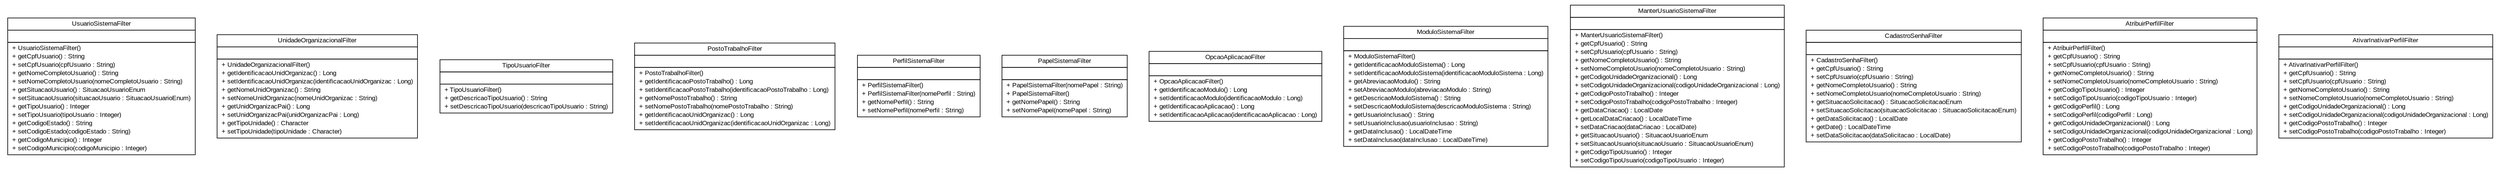#!/usr/local/bin/dot
#
# Class diagram 
# Generated by UMLGraph version R5_6 (http://www.umlgraph.org/)
#

digraph G {
	edge [fontname="arial",fontsize=10,labelfontname="arial",labelfontsize=10];
	node [fontname="arial",fontsize=10,shape=plaintext];
	nodesep=0.25;
	ranksep=0.5;
	// br.gov.to.sefaz.seg.business.gestao.service.filter.UsuarioSistemaFilter
	c88360 [label=<<table title="br.gov.to.sefaz.seg.business.gestao.service.filter.UsuarioSistemaFilter" border="0" cellborder="1" cellspacing="0" cellpadding="2" port="p" href="./UsuarioSistemaFilter.html">
		<tr><td><table border="0" cellspacing="0" cellpadding="1">
<tr><td align="center" balign="center"> UsuarioSistemaFilter </td></tr>
		</table></td></tr>
		<tr><td><table border="0" cellspacing="0" cellpadding="1">
<tr><td align="left" balign="left">  </td></tr>
		</table></td></tr>
		<tr><td><table border="0" cellspacing="0" cellpadding="1">
<tr><td align="left" balign="left"> + UsuarioSistemaFilter() </td></tr>
<tr><td align="left" balign="left"> + getCpfUsuario() : String </td></tr>
<tr><td align="left" balign="left"> + setCpfUsuario(cpfUsuario : String) </td></tr>
<tr><td align="left" balign="left"> + getNomeCompletoUsuario() : String </td></tr>
<tr><td align="left" balign="left"> + setNomeCompletoUsuario(nomeCompletoUsuario : String) </td></tr>
<tr><td align="left" balign="left"> + getSituacaoUsuario() : SituacaoUsuarioEnum </td></tr>
<tr><td align="left" balign="left"> + setSituacaoUsuario(situacaoUsuario : SituacaoUsuarioEnum) </td></tr>
<tr><td align="left" balign="left"> + getTipoUsuario() : Integer </td></tr>
<tr><td align="left" balign="left"> + setTipoUsuario(tipoUsuario : Integer) </td></tr>
<tr><td align="left" balign="left"> + getCodigoEstado() : String </td></tr>
<tr><td align="left" balign="left"> + setCodigoEstado(codigoEstado : String) </td></tr>
<tr><td align="left" balign="left"> + getCodigoMunicipio() : Integer </td></tr>
<tr><td align="left" balign="left"> + setCodigoMunicipio(codigoMunicipio : Integer) </td></tr>
		</table></td></tr>
		</table>>, URL="./UsuarioSistemaFilter.html", fontname="arial", fontcolor="black", fontsize=10.0];
	// br.gov.to.sefaz.seg.business.gestao.service.filter.UnidadeOrganizacionalFilter
	c88361 [label=<<table title="br.gov.to.sefaz.seg.business.gestao.service.filter.UnidadeOrganizacionalFilter" border="0" cellborder="1" cellspacing="0" cellpadding="2" port="p" href="./UnidadeOrganizacionalFilter.html">
		<tr><td><table border="0" cellspacing="0" cellpadding="1">
<tr><td align="center" balign="center"> UnidadeOrganizacionalFilter </td></tr>
		</table></td></tr>
		<tr><td><table border="0" cellspacing="0" cellpadding="1">
<tr><td align="left" balign="left">  </td></tr>
		</table></td></tr>
		<tr><td><table border="0" cellspacing="0" cellpadding="1">
<tr><td align="left" balign="left"> + UnidadeOrganizacionalFilter() </td></tr>
<tr><td align="left" balign="left"> + getIdentificacaoUnidOrganizac() : Long </td></tr>
<tr><td align="left" balign="left"> + setIdentificacaoUnidOrganizac(identificacaoUnidOrganizac : Long) </td></tr>
<tr><td align="left" balign="left"> + getNomeUnidOrganizac() : String </td></tr>
<tr><td align="left" balign="left"> + setNomeUnidOrganizac(nomeUnidOrganizac : String) </td></tr>
<tr><td align="left" balign="left"> + getUnidOrganizacPai() : Long </td></tr>
<tr><td align="left" balign="left"> + setUnidOrganizacPai(unidOrganizacPai : Long) </td></tr>
<tr><td align="left" balign="left"> + getTipoUnidade() : Character </td></tr>
<tr><td align="left" balign="left"> + setTipoUnidade(tipoUnidade : Character) </td></tr>
		</table></td></tr>
		</table>>, URL="./UnidadeOrganizacionalFilter.html", fontname="arial", fontcolor="black", fontsize=10.0];
	// br.gov.to.sefaz.seg.business.gestao.service.filter.TipoUsuarioFilter
	c88362 [label=<<table title="br.gov.to.sefaz.seg.business.gestao.service.filter.TipoUsuarioFilter" border="0" cellborder="1" cellspacing="0" cellpadding="2" port="p" href="./TipoUsuarioFilter.html">
		<tr><td><table border="0" cellspacing="0" cellpadding="1">
<tr><td align="center" balign="center"> TipoUsuarioFilter </td></tr>
		</table></td></tr>
		<tr><td><table border="0" cellspacing="0" cellpadding="1">
<tr><td align="left" balign="left">  </td></tr>
		</table></td></tr>
		<tr><td><table border="0" cellspacing="0" cellpadding="1">
<tr><td align="left" balign="left"> + TipoUsuarioFilter() </td></tr>
<tr><td align="left" balign="left"> + getDescricaoTipoUsuario() : String </td></tr>
<tr><td align="left" balign="left"> + setDescricaoTipoUsuario(descricaoTipoUsuario : String) </td></tr>
		</table></td></tr>
		</table>>, URL="./TipoUsuarioFilter.html", fontname="arial", fontcolor="black", fontsize=10.0];
	// br.gov.to.sefaz.seg.business.gestao.service.filter.PostoTrabalhoFilter
	c88363 [label=<<table title="br.gov.to.sefaz.seg.business.gestao.service.filter.PostoTrabalhoFilter" border="0" cellborder="1" cellspacing="0" cellpadding="2" port="p" href="./PostoTrabalhoFilter.html">
		<tr><td><table border="0" cellspacing="0" cellpadding="1">
<tr><td align="center" balign="center"> PostoTrabalhoFilter </td></tr>
		</table></td></tr>
		<tr><td><table border="0" cellspacing="0" cellpadding="1">
<tr><td align="left" balign="left">  </td></tr>
		</table></td></tr>
		<tr><td><table border="0" cellspacing="0" cellpadding="1">
<tr><td align="left" balign="left"> + PostoTrabalhoFilter() </td></tr>
<tr><td align="left" balign="left"> + getIdentificacaoPostoTrabalho() : Long </td></tr>
<tr><td align="left" balign="left"> + setIdentificacaoPostoTrabalho(identificacaoPostoTrabalho : Long) </td></tr>
<tr><td align="left" balign="left"> + getNomePostoTrabalho() : String </td></tr>
<tr><td align="left" balign="left"> + setNomePostoTrabalho(nomePostoTrabalho : String) </td></tr>
<tr><td align="left" balign="left"> + getIdentificacaoUnidOrganizac() : Long </td></tr>
<tr><td align="left" balign="left"> + setIdentificacaoUnidOrganizac(identificacaoUnidOrganizac : Long) </td></tr>
		</table></td></tr>
		</table>>, URL="./PostoTrabalhoFilter.html", fontname="arial", fontcolor="black", fontsize=10.0];
	// br.gov.to.sefaz.seg.business.gestao.service.filter.PerfilSistemaFilter
	c88364 [label=<<table title="br.gov.to.sefaz.seg.business.gestao.service.filter.PerfilSistemaFilter" border="0" cellborder="1" cellspacing="0" cellpadding="2" port="p" href="./PerfilSistemaFilter.html">
		<tr><td><table border="0" cellspacing="0" cellpadding="1">
<tr><td align="center" balign="center"> PerfilSistemaFilter </td></tr>
		</table></td></tr>
		<tr><td><table border="0" cellspacing="0" cellpadding="1">
<tr><td align="left" balign="left">  </td></tr>
		</table></td></tr>
		<tr><td><table border="0" cellspacing="0" cellpadding="1">
<tr><td align="left" balign="left"> + PerfilSistemaFilter() </td></tr>
<tr><td align="left" balign="left"> + PerfilSistemaFilter(nomePerfil : String) </td></tr>
<tr><td align="left" balign="left"> + getNomePerfil() : String </td></tr>
<tr><td align="left" balign="left"> + setNomePerfil(nomePerfil : String) </td></tr>
		</table></td></tr>
		</table>>, URL="./PerfilSistemaFilter.html", fontname="arial", fontcolor="black", fontsize=10.0];
	// br.gov.to.sefaz.seg.business.gestao.service.filter.PapelSistemaFilter
	c88365 [label=<<table title="br.gov.to.sefaz.seg.business.gestao.service.filter.PapelSistemaFilter" border="0" cellborder="1" cellspacing="0" cellpadding="2" port="p" href="./PapelSistemaFilter.html">
		<tr><td><table border="0" cellspacing="0" cellpadding="1">
<tr><td align="center" balign="center"> PapelSistemaFilter </td></tr>
		</table></td></tr>
		<tr><td><table border="0" cellspacing="0" cellpadding="1">
<tr><td align="left" balign="left">  </td></tr>
		</table></td></tr>
		<tr><td><table border="0" cellspacing="0" cellpadding="1">
<tr><td align="left" balign="left"> + PapelSistemaFilter(nomePapel : String) </td></tr>
<tr><td align="left" balign="left"> + PapelSistemaFilter() </td></tr>
<tr><td align="left" balign="left"> + getNomePapel() : String </td></tr>
<tr><td align="left" balign="left"> + setNomePapel(nomePapel : String) </td></tr>
		</table></td></tr>
		</table>>, URL="./PapelSistemaFilter.html", fontname="arial", fontcolor="black", fontsize=10.0];
	// br.gov.to.sefaz.seg.business.gestao.service.filter.OpcaoAplicacaoFilter
	c88366 [label=<<table title="br.gov.to.sefaz.seg.business.gestao.service.filter.OpcaoAplicacaoFilter" border="0" cellborder="1" cellspacing="0" cellpadding="2" port="p" href="./OpcaoAplicacaoFilter.html">
		<tr><td><table border="0" cellspacing="0" cellpadding="1">
<tr><td align="center" balign="center"> OpcaoAplicacaoFilter </td></tr>
		</table></td></tr>
		<tr><td><table border="0" cellspacing="0" cellpadding="1">
<tr><td align="left" balign="left">  </td></tr>
		</table></td></tr>
		<tr><td><table border="0" cellspacing="0" cellpadding="1">
<tr><td align="left" balign="left"> + OpcaoAplicacaoFilter() </td></tr>
<tr><td align="left" balign="left"> + getIdentificacaoModulo() : Long </td></tr>
<tr><td align="left" balign="left"> + setIdentificacaoModulo(identificacaoModulo : Long) </td></tr>
<tr><td align="left" balign="left"> + getIdentificacaoAplicacao() : Long </td></tr>
<tr><td align="left" balign="left"> + setIdentificacaoAplicacao(identificacaoAplicacao : Long) </td></tr>
		</table></td></tr>
		</table>>, URL="./OpcaoAplicacaoFilter.html", fontname="arial", fontcolor="black", fontsize=10.0];
	// br.gov.to.sefaz.seg.business.gestao.service.filter.ModuloSistemaFilter
	c88367 [label=<<table title="br.gov.to.sefaz.seg.business.gestao.service.filter.ModuloSistemaFilter" border="0" cellborder="1" cellspacing="0" cellpadding="2" port="p" href="./ModuloSistemaFilter.html">
		<tr><td><table border="0" cellspacing="0" cellpadding="1">
<tr><td align="center" balign="center"> ModuloSistemaFilter </td></tr>
		</table></td></tr>
		<tr><td><table border="0" cellspacing="0" cellpadding="1">
<tr><td align="left" balign="left">  </td></tr>
		</table></td></tr>
		<tr><td><table border="0" cellspacing="0" cellpadding="1">
<tr><td align="left" balign="left"> + ModuloSistemaFilter() </td></tr>
<tr><td align="left" balign="left"> + getIdentificacaoModuloSistema() : Long </td></tr>
<tr><td align="left" balign="left"> + setIdentificacaoModuloSistema(identificacaoModuloSistema : Long) </td></tr>
<tr><td align="left" balign="left"> + getAbreviacaoModulo() : String </td></tr>
<tr><td align="left" balign="left"> + setAbreviacaoModulo(abreviacaoModulo : String) </td></tr>
<tr><td align="left" balign="left"> + getDescricaoModuloSistema() : String </td></tr>
<tr><td align="left" balign="left"> + setDescricaoModuloSistema(descricaoModuloSistema : String) </td></tr>
<tr><td align="left" balign="left"> + getUsuarioInclusao() : String </td></tr>
<tr><td align="left" balign="left"> + setUsuarioInclusao(usuarioInclusao : String) </td></tr>
<tr><td align="left" balign="left"> + getDataInclusao() : LocalDateTime </td></tr>
<tr><td align="left" balign="left"> + setDataInclusao(dataInclusao : LocalDateTime) </td></tr>
		</table></td></tr>
		</table>>, URL="./ModuloSistemaFilter.html", fontname="arial", fontcolor="black", fontsize=10.0];
	// br.gov.to.sefaz.seg.business.gestao.service.filter.ManterUsuarioSistemaFilter
	c88368 [label=<<table title="br.gov.to.sefaz.seg.business.gestao.service.filter.ManterUsuarioSistemaFilter" border="0" cellborder="1" cellspacing="0" cellpadding="2" port="p" href="./ManterUsuarioSistemaFilter.html">
		<tr><td><table border="0" cellspacing="0" cellpadding="1">
<tr><td align="center" balign="center"> ManterUsuarioSistemaFilter </td></tr>
		</table></td></tr>
		<tr><td><table border="0" cellspacing="0" cellpadding="1">
<tr><td align="left" balign="left">  </td></tr>
		</table></td></tr>
		<tr><td><table border="0" cellspacing="0" cellpadding="1">
<tr><td align="left" balign="left"> + ManterUsuarioSistemaFilter() </td></tr>
<tr><td align="left" balign="left"> + getCpfUsuario() : String </td></tr>
<tr><td align="left" balign="left"> + setCpfUsuario(cpfUsuario : String) </td></tr>
<tr><td align="left" balign="left"> + getNomeCompletoUsuario() : String </td></tr>
<tr><td align="left" balign="left"> + setNomeCompletoUsuario(nomeCompletoUsuario : String) </td></tr>
<tr><td align="left" balign="left"> + getCodigoUnidadeOrganizacional() : Long </td></tr>
<tr><td align="left" balign="left"> + setCodigoUnidadeOrganizacional(codigoUnidadeOrganizacional : Long) </td></tr>
<tr><td align="left" balign="left"> + getCodigoPostoTrabalho() : Integer </td></tr>
<tr><td align="left" balign="left"> + setCodigoPostoTrabalho(codigoPostoTrabalho : Integer) </td></tr>
<tr><td align="left" balign="left"> + getDataCriacao() : LocalDate </td></tr>
<tr><td align="left" balign="left"> + getLocalDataCriacao() : LocalDateTime </td></tr>
<tr><td align="left" balign="left"> + setDataCriacao(dataCriacao : LocalDate) </td></tr>
<tr><td align="left" balign="left"> + getSituacaoUsuario() : SituacaoUsuarioEnum </td></tr>
<tr><td align="left" balign="left"> + setSituacaoUsuario(situacaoUsuario : SituacaoUsuarioEnum) </td></tr>
<tr><td align="left" balign="left"> + getCodigoTipoUsuario() : Integer </td></tr>
<tr><td align="left" balign="left"> + setCodigoTipoUsuario(codigoTipoUsuario : Integer) </td></tr>
		</table></td></tr>
		</table>>, URL="./ManterUsuarioSistemaFilter.html", fontname="arial", fontcolor="black", fontsize=10.0];
	// br.gov.to.sefaz.seg.business.gestao.service.filter.CadastroSenhaFilter
	c88369 [label=<<table title="br.gov.to.sefaz.seg.business.gestao.service.filter.CadastroSenhaFilter" border="0" cellborder="1" cellspacing="0" cellpadding="2" port="p" href="./CadastroSenhaFilter.html">
		<tr><td><table border="0" cellspacing="0" cellpadding="1">
<tr><td align="center" balign="center"> CadastroSenhaFilter </td></tr>
		</table></td></tr>
		<tr><td><table border="0" cellspacing="0" cellpadding="1">
<tr><td align="left" balign="left">  </td></tr>
		</table></td></tr>
		<tr><td><table border="0" cellspacing="0" cellpadding="1">
<tr><td align="left" balign="left"> + CadastroSenhaFilter() </td></tr>
<tr><td align="left" balign="left"> + getCpfUsuario() : String </td></tr>
<tr><td align="left" balign="left"> + setCpfUsuario(cpfUsuario : String) </td></tr>
<tr><td align="left" balign="left"> + getNomeCompletoUsuario() : String </td></tr>
<tr><td align="left" balign="left"> + setNomeCompletoUsuario(nomeCompletoUsuario : String) </td></tr>
<tr><td align="left" balign="left"> + getSituacaoSolicitacao() : SituacaoSolicitacaoEnum </td></tr>
<tr><td align="left" balign="left"> + setSituacaoSolicitacao(situacaoSolicitacao : SituacaoSolicitacaoEnum) </td></tr>
<tr><td align="left" balign="left"> + getDataSolicitacao() : LocalDate </td></tr>
<tr><td align="left" balign="left"> + getDate() : LocalDateTime </td></tr>
<tr><td align="left" balign="left"> + setDataSolicitacao(dataSolicitacao : LocalDate) </td></tr>
		</table></td></tr>
		</table>>, URL="./CadastroSenhaFilter.html", fontname="arial", fontcolor="black", fontsize=10.0];
	// br.gov.to.sefaz.seg.business.gestao.service.filter.AtribuirPerfilFilter
	c88370 [label=<<table title="br.gov.to.sefaz.seg.business.gestao.service.filter.AtribuirPerfilFilter" border="0" cellborder="1" cellspacing="0" cellpadding="2" port="p" href="./AtribuirPerfilFilter.html">
		<tr><td><table border="0" cellspacing="0" cellpadding="1">
<tr><td align="center" balign="center"> AtribuirPerfilFilter </td></tr>
		</table></td></tr>
		<tr><td><table border="0" cellspacing="0" cellpadding="1">
<tr><td align="left" balign="left">  </td></tr>
		</table></td></tr>
		<tr><td><table border="0" cellspacing="0" cellpadding="1">
<tr><td align="left" balign="left"> + AtribuirPerfilFilter() </td></tr>
<tr><td align="left" balign="left"> + getCpfUsuario() : String </td></tr>
<tr><td align="left" balign="left"> + setCpfUsuario(cpfUsuario : String) </td></tr>
<tr><td align="left" balign="left"> + getNomeCompletoUsuario() : String </td></tr>
<tr><td align="left" balign="left"> + setNomeCompletoUsuario(nomeCompletoUsuario : String) </td></tr>
<tr><td align="left" balign="left"> + getCodigoTipoUsuario() : Integer </td></tr>
<tr><td align="left" balign="left"> + setCodigoTipoUsuario(codigoTipoUsuario : Integer) </td></tr>
<tr><td align="left" balign="left"> + getCodigoPerfil() : Long </td></tr>
<tr><td align="left" balign="left"> + setCodigoPerfil(codigoPerfil : Long) </td></tr>
<tr><td align="left" balign="left"> + getCodigoUnidadeOrganizacional() : Long </td></tr>
<tr><td align="left" balign="left"> + setCodigoUnidadeOrganizacional(codigoUnidadeOrganizacional : Long) </td></tr>
<tr><td align="left" balign="left"> + getCodigoPostoTrabalho() : Integer </td></tr>
<tr><td align="left" balign="left"> + setCodigoPostoTrabalho(codigoPostoTrabalho : Integer) </td></tr>
		</table></td></tr>
		</table>>, URL="./AtribuirPerfilFilter.html", fontname="arial", fontcolor="black", fontsize=10.0];
	// br.gov.to.sefaz.seg.business.gestao.service.filter.AtivarInativarPerfilFilter
	c88371 [label=<<table title="br.gov.to.sefaz.seg.business.gestao.service.filter.AtivarInativarPerfilFilter" border="0" cellborder="1" cellspacing="0" cellpadding="2" port="p" href="./AtivarInativarPerfilFilter.html">
		<tr><td><table border="0" cellspacing="0" cellpadding="1">
<tr><td align="center" balign="center"> AtivarInativarPerfilFilter </td></tr>
		</table></td></tr>
		<tr><td><table border="0" cellspacing="0" cellpadding="1">
<tr><td align="left" balign="left">  </td></tr>
		</table></td></tr>
		<tr><td><table border="0" cellspacing="0" cellpadding="1">
<tr><td align="left" balign="left"> + AtivarInativarPerfilFilter() </td></tr>
<tr><td align="left" balign="left"> + getCpfUsuario() : String </td></tr>
<tr><td align="left" balign="left"> + setCpfUsuario(cpfUsuario : String) </td></tr>
<tr><td align="left" balign="left"> + getNomeCompletoUsuario() : String </td></tr>
<tr><td align="left" balign="left"> + setNomeCompletoUsuario(nomeCompletoUsuario : String) </td></tr>
<tr><td align="left" balign="left"> + getCodigoUnidadeOrganizacional() : Long </td></tr>
<tr><td align="left" balign="left"> + setCodigoUnidadeOrganizacional(codigoUnidadeOrganizacional : Long) </td></tr>
<tr><td align="left" balign="left"> + getCodigoPostoTrabalho() : Integer </td></tr>
<tr><td align="left" balign="left"> + setCodigoPostoTrabalho(codigoPostoTrabalho : Integer) </td></tr>
		</table></td></tr>
		</table>>, URL="./AtivarInativarPerfilFilter.html", fontname="arial", fontcolor="black", fontsize=10.0];
}

